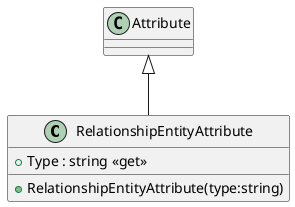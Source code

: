 @startuml
class RelationshipEntityAttribute {
    + Type : string <<get>>
    + RelationshipEntityAttribute(type:string)
}
Attribute <|-- RelationshipEntityAttribute
@enduml
